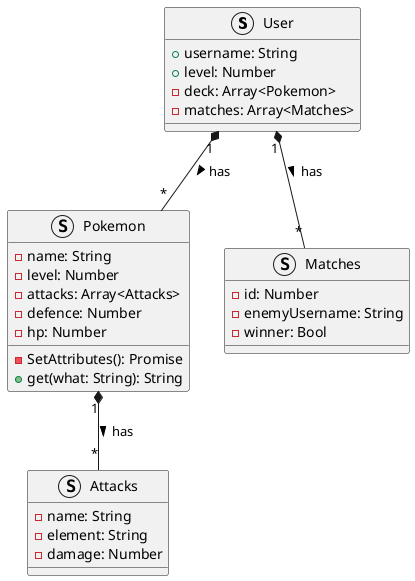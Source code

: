 ## uml: sequence diagram

@startuml decentramon_put_GUN

struct User { 
    + username: String
    + level: Number
    - deck: Array<Pokemon>
    - matches: Array<Matches>
}

struct Pokemon {
    - name: String
    - level: Number
    - attacks: Array<Attacks>
    - defence: Number
    - hp: Number

    - SetAttributes(): Promise
    + get(what: String): String
}

struct Matches {
    - id: Number
    - enemyUsername: String
    - winner: Bool
}

struct Attacks {
    - name: String
    - element: String
    - damage: Number
}

User "1" *-- "*" Pokemon: has >
User "1" *-- "*" Matches: has >
Pokemon "1" *-- "*" Attacks: has >

@enduml